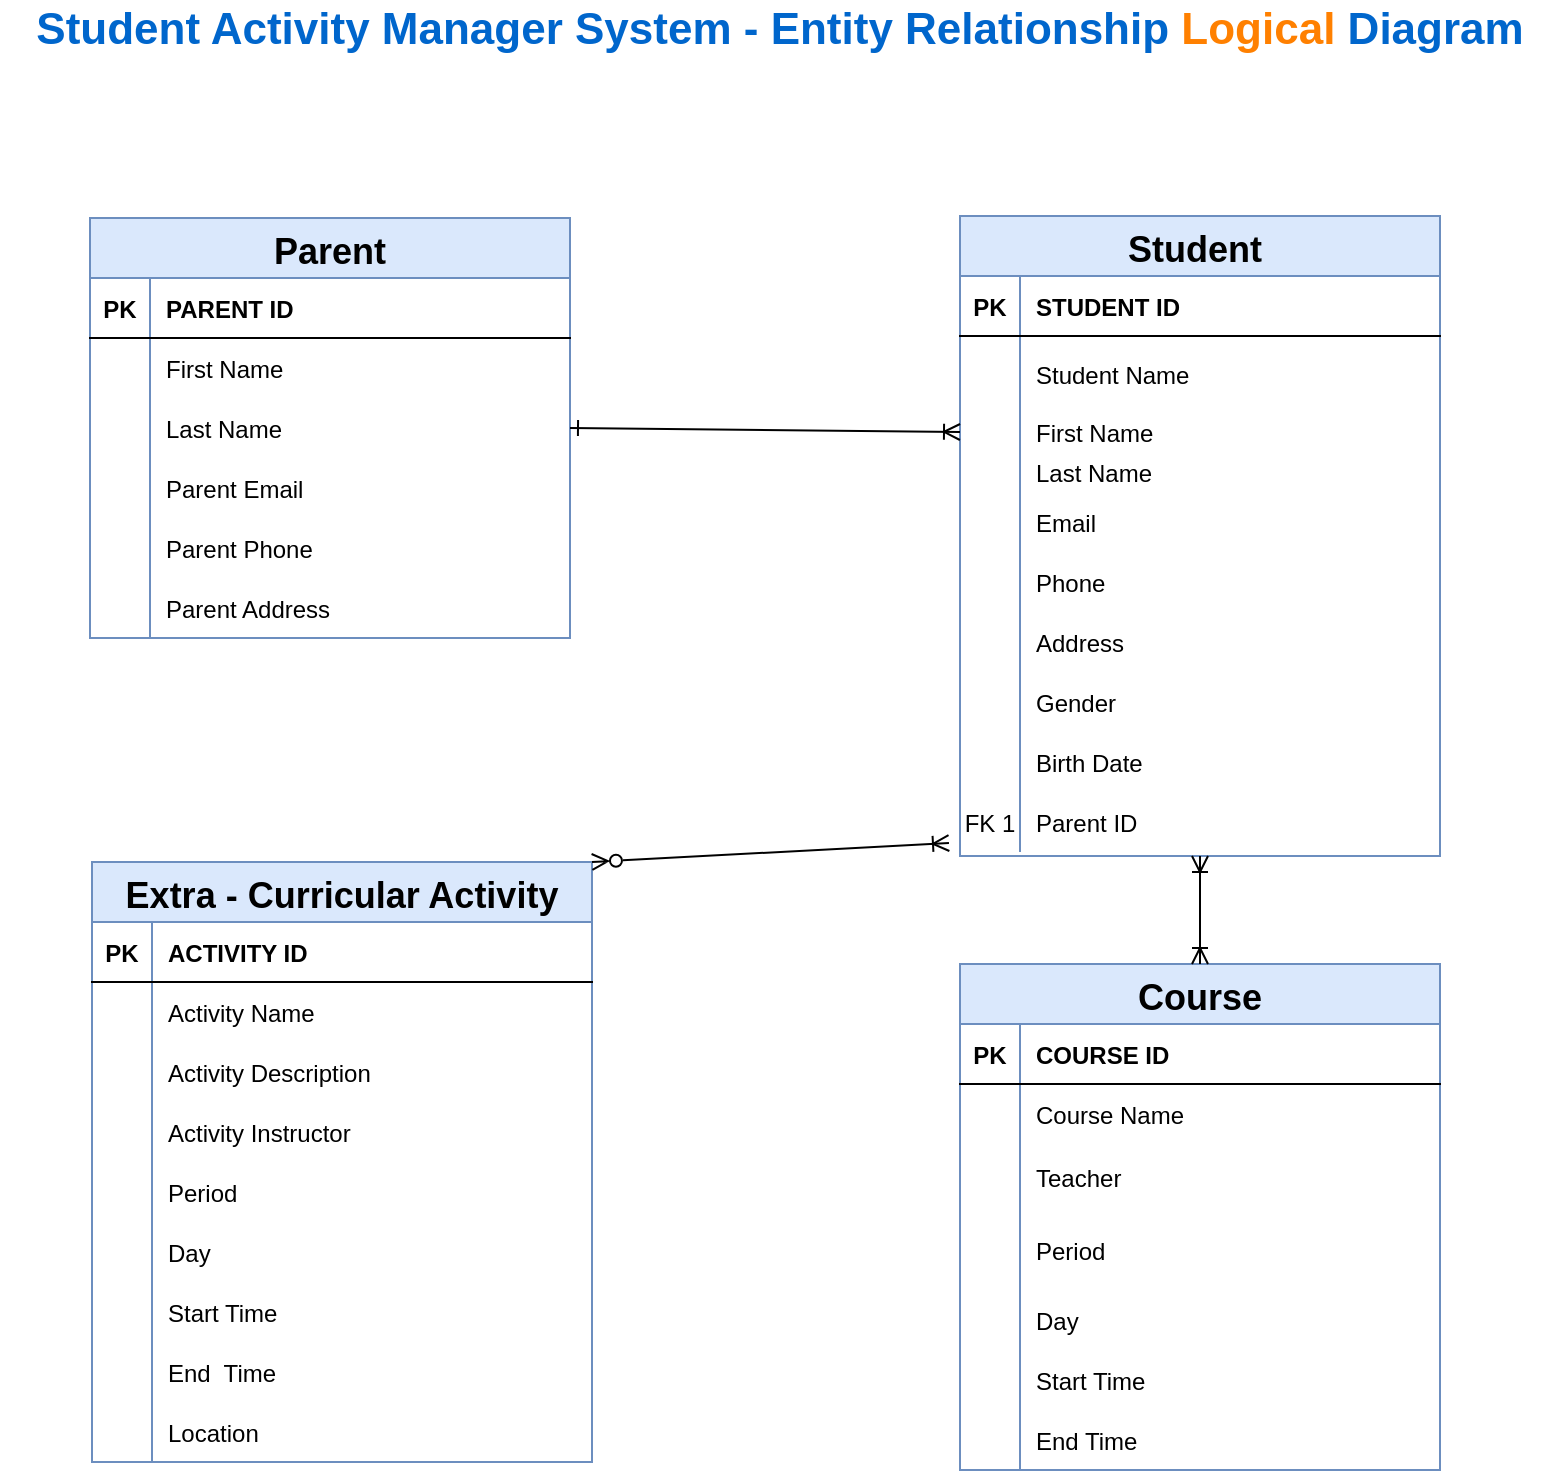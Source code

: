 <mxfile version="20.8.16" type="device"><diagram name="Page-1" id="TdHIJ_7tvS4a8JSq--WI"><mxGraphModel dx="941" dy="1804" grid="1" gridSize="10" guides="1" tooltips="1" connect="1" arrows="1" fold="1" page="1" pageScale="1" pageWidth="850" pageHeight="1100" math="0" shadow="0"><root><mxCell id="0"/><mxCell id="1" parent="0"/><mxCell id="5Ndnvmqoy7wYboBLS5ro-22" value="Parent" style="shape=table;startSize=30;container=1;collapsible=1;childLayout=tableLayout;fixedRows=1;rowLines=0;fontStyle=1;align=center;resizeLast=1;labelBackgroundColor=none;fontSize=18;fillColor=#dae8fc;strokeColor=#6c8ebf;" parent="1" vertex="1"><mxGeometry x="85" y="-916" width="240" height="210" as="geometry"><mxRectangle x="85" y="-916" width="80" height="30" as="alternateBounds"/></mxGeometry></mxCell><mxCell id="5Ndnvmqoy7wYboBLS5ro-23" value="" style="shape=partialRectangle;collapsible=0;dropTarget=0;pointerEvents=0;fillColor=none;points=[[0,0.5],[1,0.5]];portConstraint=eastwest;top=0;left=0;right=0;bottom=1;" parent="5Ndnvmqoy7wYboBLS5ro-22" vertex="1"><mxGeometry y="30" width="240" height="30" as="geometry"/></mxCell><mxCell id="5Ndnvmqoy7wYboBLS5ro-24" value="PK" style="shape=partialRectangle;overflow=hidden;connectable=0;fillColor=none;top=0;left=0;bottom=0;right=0;fontStyle=1;" parent="5Ndnvmqoy7wYboBLS5ro-23" vertex="1"><mxGeometry width="30" height="30" as="geometry"><mxRectangle width="30" height="30" as="alternateBounds"/></mxGeometry></mxCell><mxCell id="5Ndnvmqoy7wYboBLS5ro-25" value="PARENT ID" style="shape=partialRectangle;overflow=hidden;connectable=0;fillColor=none;top=0;left=0;bottom=0;right=0;align=left;spacingLeft=6;fontStyle=1;" parent="5Ndnvmqoy7wYboBLS5ro-23" vertex="1"><mxGeometry x="30" width="210" height="30" as="geometry"><mxRectangle width="210" height="30" as="alternateBounds"/></mxGeometry></mxCell><mxCell id="5Ndnvmqoy7wYboBLS5ro-26" value="" style="shape=partialRectangle;collapsible=0;dropTarget=0;pointerEvents=0;fillColor=none;points=[[0,0.5],[1,0.5]];portConstraint=eastwest;top=0;left=0;right=0;bottom=0;" parent="5Ndnvmqoy7wYboBLS5ro-22" vertex="1"><mxGeometry y="60" width="240" height="30" as="geometry"/></mxCell><mxCell id="5Ndnvmqoy7wYboBLS5ro-27" value="" style="shape=partialRectangle;overflow=hidden;connectable=0;fillColor=none;top=0;left=0;bottom=0;right=0;" parent="5Ndnvmqoy7wYboBLS5ro-26" vertex="1"><mxGeometry width="30" height="30" as="geometry"><mxRectangle width="30" height="30" as="alternateBounds"/></mxGeometry></mxCell><mxCell id="5Ndnvmqoy7wYboBLS5ro-28" value="First Name" style="shape=partialRectangle;overflow=hidden;connectable=0;fillColor=none;top=0;left=0;bottom=0;right=0;align=left;spacingLeft=6;" parent="5Ndnvmqoy7wYboBLS5ro-26" vertex="1"><mxGeometry x="30" width="210" height="30" as="geometry"><mxRectangle width="210" height="30" as="alternateBounds"/></mxGeometry></mxCell><mxCell id="5Ndnvmqoy7wYboBLS5ro-29" value="" style="shape=partialRectangle;collapsible=0;dropTarget=0;pointerEvents=0;fillColor=none;points=[[0,0.5],[1,0.5]];portConstraint=eastwest;top=0;left=0;right=0;bottom=0;" parent="5Ndnvmqoy7wYboBLS5ro-22" vertex="1"><mxGeometry y="90" width="240" height="30" as="geometry"/></mxCell><mxCell id="5Ndnvmqoy7wYboBLS5ro-30" value="" style="shape=partialRectangle;overflow=hidden;connectable=0;fillColor=none;top=0;left=0;bottom=0;right=0;" parent="5Ndnvmqoy7wYboBLS5ro-29" vertex="1"><mxGeometry width="30" height="30" as="geometry"><mxRectangle width="30" height="30" as="alternateBounds"/></mxGeometry></mxCell><mxCell id="5Ndnvmqoy7wYboBLS5ro-31" value="Last Name" style="shape=partialRectangle;overflow=hidden;connectable=0;fillColor=none;top=0;left=0;bottom=0;right=0;align=left;spacingLeft=6;" parent="5Ndnvmqoy7wYboBLS5ro-29" vertex="1"><mxGeometry x="30" width="210" height="30" as="geometry"><mxRectangle width="210" height="30" as="alternateBounds"/></mxGeometry></mxCell><mxCell id="5Ndnvmqoy7wYboBLS5ro-32" value="" style="shape=partialRectangle;collapsible=0;dropTarget=0;pointerEvents=0;fillColor=none;points=[[0,0.5],[1,0.5]];portConstraint=eastwest;top=0;left=0;right=0;bottom=0;" parent="5Ndnvmqoy7wYboBLS5ro-22" vertex="1"><mxGeometry y="120" width="240" height="30" as="geometry"/></mxCell><mxCell id="5Ndnvmqoy7wYboBLS5ro-33" value="" style="shape=partialRectangle;overflow=hidden;connectable=0;fillColor=none;top=0;left=0;bottom=0;right=0;" parent="5Ndnvmqoy7wYboBLS5ro-32" vertex="1"><mxGeometry width="30" height="30" as="geometry"><mxRectangle width="30" height="30" as="alternateBounds"/></mxGeometry></mxCell><mxCell id="5Ndnvmqoy7wYboBLS5ro-34" value="Parent Email" style="shape=partialRectangle;overflow=hidden;connectable=0;fillColor=none;top=0;left=0;bottom=0;right=0;align=left;spacingLeft=6;" parent="5Ndnvmqoy7wYboBLS5ro-32" vertex="1"><mxGeometry x="30" width="210" height="30" as="geometry"><mxRectangle width="210" height="30" as="alternateBounds"/></mxGeometry></mxCell><mxCell id="5Ndnvmqoy7wYboBLS5ro-35" value="" style="shape=partialRectangle;collapsible=0;dropTarget=0;pointerEvents=0;fillColor=none;points=[[0,0.5],[1,0.5]];portConstraint=eastwest;top=0;left=0;right=0;bottom=0;" parent="5Ndnvmqoy7wYboBLS5ro-22" vertex="1"><mxGeometry y="150" width="240" height="30" as="geometry"/></mxCell><mxCell id="5Ndnvmqoy7wYboBLS5ro-36" value="" style="shape=partialRectangle;overflow=hidden;connectable=0;fillColor=none;top=0;left=0;bottom=0;right=0;" parent="5Ndnvmqoy7wYboBLS5ro-35" vertex="1"><mxGeometry width="30" height="30" as="geometry"><mxRectangle width="30" height="30" as="alternateBounds"/></mxGeometry></mxCell><mxCell id="5Ndnvmqoy7wYboBLS5ro-37" value="Parent Phone" style="shape=partialRectangle;overflow=hidden;connectable=0;fillColor=none;top=0;left=0;bottom=0;right=0;align=left;spacingLeft=6;" parent="5Ndnvmqoy7wYboBLS5ro-35" vertex="1"><mxGeometry x="30" width="210" height="30" as="geometry"><mxRectangle width="210" height="30" as="alternateBounds"/></mxGeometry></mxCell><mxCell id="5Ndnvmqoy7wYboBLS5ro-38" value="" style="shape=partialRectangle;collapsible=0;dropTarget=0;pointerEvents=0;fillColor=none;points=[[0,0.5],[1,0.5]];portConstraint=eastwest;top=0;left=0;right=0;bottom=0;" parent="5Ndnvmqoy7wYboBLS5ro-22" vertex="1"><mxGeometry y="180" width="240" height="30" as="geometry"/></mxCell><mxCell id="5Ndnvmqoy7wYboBLS5ro-39" value="" style="shape=partialRectangle;overflow=hidden;connectable=0;fillColor=none;top=0;left=0;bottom=0;right=0;" parent="5Ndnvmqoy7wYboBLS5ro-38" vertex="1"><mxGeometry width="30" height="30" as="geometry"><mxRectangle width="30" height="30" as="alternateBounds"/></mxGeometry></mxCell><mxCell id="5Ndnvmqoy7wYboBLS5ro-40" value="Parent Address" style="shape=partialRectangle;overflow=hidden;connectable=0;fillColor=none;top=0;left=0;bottom=0;right=0;align=left;spacingLeft=6;" parent="5Ndnvmqoy7wYboBLS5ro-38" vertex="1"><mxGeometry x="30" width="210" height="30" as="geometry"><mxRectangle width="210" height="30" as="alternateBounds"/></mxGeometry></mxCell><mxCell id="5Ndnvmqoy7wYboBLS5ro-41" value="Student " style="shape=table;startSize=30;container=1;collapsible=1;childLayout=tableLayout;fixedRows=1;rowLines=0;fontStyle=1;align=center;resizeLast=1;fillColor=#dae8fc;strokeColor=#6c8ebf;fontSize=18;" parent="1" vertex="1"><mxGeometry x="520" y="-917" width="240" height="320" as="geometry"/></mxCell><mxCell id="5Ndnvmqoy7wYboBLS5ro-42" value="" style="shape=partialRectangle;collapsible=0;dropTarget=0;pointerEvents=0;fillColor=none;points=[[0,0.5],[1,0.5]];portConstraint=eastwest;top=0;left=0;right=0;bottom=1;" parent="5Ndnvmqoy7wYboBLS5ro-41" vertex="1"><mxGeometry y="30" width="240" height="30" as="geometry"/></mxCell><mxCell id="5Ndnvmqoy7wYboBLS5ro-43" value="PK" style="shape=partialRectangle;overflow=hidden;connectable=0;fillColor=none;top=0;left=0;bottom=0;right=0;fontStyle=1;" parent="5Ndnvmqoy7wYboBLS5ro-42" vertex="1"><mxGeometry width="30" height="30" as="geometry"><mxRectangle width="30" height="30" as="alternateBounds"/></mxGeometry></mxCell><mxCell id="5Ndnvmqoy7wYboBLS5ro-44" value="STUDENT ID" style="shape=partialRectangle;overflow=hidden;connectable=0;fillColor=none;top=0;left=0;bottom=0;right=0;align=left;spacingLeft=6;fontStyle=1;" parent="5Ndnvmqoy7wYboBLS5ro-42" vertex="1"><mxGeometry x="30" width="210" height="30" as="geometry"><mxRectangle width="210" height="30" as="alternateBounds"/></mxGeometry></mxCell><mxCell id="5Ndnvmqoy7wYboBLS5ro-45" value="" style="shape=partialRectangle;collapsible=0;dropTarget=0;pointerEvents=0;fillColor=none;points=[[0,0.5],[1,0.5]];portConstraint=eastwest;top=0;left=0;right=0;bottom=0;" parent="5Ndnvmqoy7wYboBLS5ro-41" vertex="1"><mxGeometry y="60" width="240" height="38" as="geometry"/></mxCell><mxCell id="5Ndnvmqoy7wYboBLS5ro-46" value="" style="shape=partialRectangle;overflow=hidden;connectable=0;fillColor=none;top=0;left=0;bottom=0;right=0;" parent="5Ndnvmqoy7wYboBLS5ro-45" vertex="1"><mxGeometry width="30" height="38" as="geometry"><mxRectangle width="30" height="38" as="alternateBounds"/></mxGeometry></mxCell><mxCell id="5Ndnvmqoy7wYboBLS5ro-47" value="Student Name" style="shape=partialRectangle;overflow=hidden;connectable=0;fillColor=none;top=0;left=0;bottom=0;right=0;align=left;spacingLeft=6;" parent="5Ndnvmqoy7wYboBLS5ro-45" vertex="1"><mxGeometry x="30" width="210" height="38" as="geometry"><mxRectangle width="210" height="38" as="alternateBounds"/></mxGeometry></mxCell><mxCell id="5Ndnvmqoy7wYboBLS5ro-48" value="" style="shape=partialRectangle;collapsible=0;dropTarget=0;pointerEvents=0;fillColor=none;points=[[0,0.5],[1,0.5]];portConstraint=eastwest;top=0;left=0;right=0;bottom=0;" parent="5Ndnvmqoy7wYboBLS5ro-41" vertex="1"><mxGeometry y="98" width="240" height="20" as="geometry"/></mxCell><mxCell id="5Ndnvmqoy7wYboBLS5ro-49" value="" style="shape=partialRectangle;overflow=hidden;connectable=0;fillColor=none;top=0;left=0;bottom=0;right=0;" parent="5Ndnvmqoy7wYboBLS5ro-48" vertex="1"><mxGeometry width="30" height="20" as="geometry"><mxRectangle width="30" height="20" as="alternateBounds"/></mxGeometry></mxCell><mxCell id="5Ndnvmqoy7wYboBLS5ro-50" value="First Name" style="shape=partialRectangle;overflow=hidden;connectable=0;fillColor=none;top=0;left=0;bottom=0;right=0;align=left;spacingLeft=6;" parent="5Ndnvmqoy7wYboBLS5ro-48" vertex="1"><mxGeometry x="30" width="210" height="20" as="geometry"><mxRectangle width="210" height="20" as="alternateBounds"/></mxGeometry></mxCell><mxCell id="5Ndnvmqoy7wYboBLS5ro-51" value="" style="shape=partialRectangle;collapsible=0;dropTarget=0;pointerEvents=0;fillColor=none;points=[[0,0.5],[1,0.5]];portConstraint=eastwest;top=0;left=0;right=0;bottom=0;" parent="5Ndnvmqoy7wYboBLS5ro-41" vertex="1"><mxGeometry y="118" width="240" height="20" as="geometry"/></mxCell><mxCell id="5Ndnvmqoy7wYboBLS5ro-52" value="" style="shape=partialRectangle;overflow=hidden;connectable=0;fillColor=none;top=0;left=0;bottom=0;right=0;" parent="5Ndnvmqoy7wYboBLS5ro-51" vertex="1"><mxGeometry width="30" height="20" as="geometry"><mxRectangle width="30" height="20" as="alternateBounds"/></mxGeometry></mxCell><mxCell id="5Ndnvmqoy7wYboBLS5ro-53" value="Last Name" style="shape=partialRectangle;overflow=hidden;connectable=0;fillColor=none;top=0;left=0;bottom=0;right=0;align=left;spacingLeft=6;" parent="5Ndnvmqoy7wYboBLS5ro-51" vertex="1"><mxGeometry x="30" width="210" height="20" as="geometry"><mxRectangle width="210" height="20" as="alternateBounds"/></mxGeometry></mxCell><mxCell id="5Ndnvmqoy7wYboBLS5ro-54" value="" style="shape=partialRectangle;collapsible=0;dropTarget=0;pointerEvents=0;fillColor=none;points=[[0,0.5],[1,0.5]];portConstraint=eastwest;top=0;left=0;right=0;bottom=0;" parent="5Ndnvmqoy7wYboBLS5ro-41" vertex="1"><mxGeometry y="138" width="240" height="30" as="geometry"/></mxCell><mxCell id="5Ndnvmqoy7wYboBLS5ro-55" value="" style="shape=partialRectangle;overflow=hidden;connectable=0;fillColor=none;top=0;left=0;bottom=0;right=0;" parent="5Ndnvmqoy7wYboBLS5ro-54" vertex="1"><mxGeometry width="30" height="30" as="geometry"><mxRectangle width="30" height="30" as="alternateBounds"/></mxGeometry></mxCell><mxCell id="5Ndnvmqoy7wYboBLS5ro-56" value="Email" style="shape=partialRectangle;overflow=hidden;connectable=0;fillColor=none;top=0;left=0;bottom=0;right=0;align=left;spacingLeft=6;" parent="5Ndnvmqoy7wYboBLS5ro-54" vertex="1"><mxGeometry x="30" width="210" height="30" as="geometry"><mxRectangle width="210" height="30" as="alternateBounds"/></mxGeometry></mxCell><mxCell id="5Ndnvmqoy7wYboBLS5ro-57" value="" style="shape=partialRectangle;collapsible=0;dropTarget=0;pointerEvents=0;fillColor=none;points=[[0,0.5],[1,0.5]];portConstraint=eastwest;top=0;left=0;right=0;bottom=0;" parent="5Ndnvmqoy7wYboBLS5ro-41" vertex="1"><mxGeometry y="168" width="240" height="30" as="geometry"/></mxCell><mxCell id="5Ndnvmqoy7wYboBLS5ro-58" value="" style="shape=partialRectangle;overflow=hidden;connectable=0;fillColor=none;top=0;left=0;bottom=0;right=0;" parent="5Ndnvmqoy7wYboBLS5ro-57" vertex="1"><mxGeometry width="30" height="30" as="geometry"><mxRectangle width="30" height="30" as="alternateBounds"/></mxGeometry></mxCell><mxCell id="5Ndnvmqoy7wYboBLS5ro-59" value="Phone" style="shape=partialRectangle;overflow=hidden;connectable=0;fillColor=none;top=0;left=0;bottom=0;right=0;align=left;spacingLeft=6;" parent="5Ndnvmqoy7wYboBLS5ro-57" vertex="1"><mxGeometry x="30" width="210" height="30" as="geometry"><mxRectangle width="210" height="30" as="alternateBounds"/></mxGeometry></mxCell><mxCell id="5Ndnvmqoy7wYboBLS5ro-60" value="" style="shape=partialRectangle;collapsible=0;dropTarget=0;pointerEvents=0;fillColor=none;points=[[0,0.5],[1,0.5]];portConstraint=eastwest;top=0;left=0;right=0;bottom=0;" parent="5Ndnvmqoy7wYboBLS5ro-41" vertex="1"><mxGeometry y="198" width="240" height="30" as="geometry"/></mxCell><mxCell id="5Ndnvmqoy7wYboBLS5ro-61" value="" style="shape=partialRectangle;overflow=hidden;connectable=0;fillColor=none;top=0;left=0;bottom=0;right=0;" parent="5Ndnvmqoy7wYboBLS5ro-60" vertex="1"><mxGeometry width="30" height="30" as="geometry"><mxRectangle width="30" height="30" as="alternateBounds"/></mxGeometry></mxCell><mxCell id="5Ndnvmqoy7wYboBLS5ro-62" value="Address" style="shape=partialRectangle;overflow=hidden;connectable=0;fillColor=none;top=0;left=0;bottom=0;right=0;align=left;spacingLeft=6;" parent="5Ndnvmqoy7wYboBLS5ro-60" vertex="1"><mxGeometry x="30" width="210" height="30" as="geometry"><mxRectangle width="210" height="30" as="alternateBounds"/></mxGeometry></mxCell><mxCell id="5Ndnvmqoy7wYboBLS5ro-63" value="" style="shape=partialRectangle;collapsible=0;dropTarget=0;pointerEvents=0;fillColor=none;points=[[0,0.5],[1,0.5]];portConstraint=eastwest;top=0;left=0;right=0;bottom=0;" parent="5Ndnvmqoy7wYboBLS5ro-41" vertex="1"><mxGeometry y="228" width="240" height="30" as="geometry"/></mxCell><mxCell id="5Ndnvmqoy7wYboBLS5ro-64" value="" style="shape=partialRectangle;overflow=hidden;connectable=0;fillColor=none;top=0;left=0;bottom=0;right=0;" parent="5Ndnvmqoy7wYboBLS5ro-63" vertex="1"><mxGeometry width="30" height="30" as="geometry"><mxRectangle width="30" height="30" as="alternateBounds"/></mxGeometry></mxCell><mxCell id="5Ndnvmqoy7wYboBLS5ro-65" value="Gender" style="shape=partialRectangle;overflow=hidden;connectable=0;fillColor=none;top=0;left=0;bottom=0;right=0;align=left;spacingLeft=6;" parent="5Ndnvmqoy7wYboBLS5ro-63" vertex="1"><mxGeometry x="30" width="210" height="30" as="geometry"><mxRectangle width="210" height="30" as="alternateBounds"/></mxGeometry></mxCell><mxCell id="5Ndnvmqoy7wYboBLS5ro-66" value="" style="shape=partialRectangle;collapsible=0;dropTarget=0;pointerEvents=0;fillColor=none;points=[[0,0.5],[1,0.5]];portConstraint=eastwest;top=0;left=0;right=0;bottom=0;" parent="5Ndnvmqoy7wYboBLS5ro-41" vertex="1"><mxGeometry y="258" width="240" height="30" as="geometry"/></mxCell><mxCell id="5Ndnvmqoy7wYboBLS5ro-67" value="" style="shape=partialRectangle;overflow=hidden;connectable=0;fillColor=none;top=0;left=0;bottom=0;right=0;" parent="5Ndnvmqoy7wYboBLS5ro-66" vertex="1"><mxGeometry width="30" height="30" as="geometry"><mxRectangle width="30" height="30" as="alternateBounds"/></mxGeometry></mxCell><mxCell id="5Ndnvmqoy7wYboBLS5ro-68" value="Birth Date" style="shape=partialRectangle;overflow=hidden;connectable=0;fillColor=none;top=0;left=0;bottom=0;right=0;align=left;spacingLeft=6;" parent="5Ndnvmqoy7wYboBLS5ro-66" vertex="1"><mxGeometry x="30" width="210" height="30" as="geometry"><mxRectangle width="210" height="30" as="alternateBounds"/></mxGeometry></mxCell><mxCell id="5Ndnvmqoy7wYboBLS5ro-69" value="" style="shape=partialRectangle;collapsible=0;dropTarget=0;pointerEvents=0;fillColor=none;points=[[0,0.5],[1,0.5]];portConstraint=eastwest;top=0;left=0;right=0;bottom=0;" parent="5Ndnvmqoy7wYboBLS5ro-41" vertex="1"><mxGeometry y="288" width="240" height="30" as="geometry"/></mxCell><mxCell id="5Ndnvmqoy7wYboBLS5ro-70" value="FK 1" style="shape=partialRectangle;overflow=hidden;connectable=0;fillColor=none;top=0;left=0;bottom=0;right=0;" parent="5Ndnvmqoy7wYboBLS5ro-69" vertex="1"><mxGeometry width="30" height="30" as="geometry"><mxRectangle width="30" height="30" as="alternateBounds"/></mxGeometry></mxCell><mxCell id="5Ndnvmqoy7wYboBLS5ro-71" value="Parent ID" style="shape=partialRectangle;overflow=hidden;connectable=0;fillColor=none;top=0;left=0;bottom=0;right=0;align=left;spacingLeft=6;" parent="5Ndnvmqoy7wYboBLS5ro-69" vertex="1"><mxGeometry x="30" width="210" height="30" as="geometry"><mxRectangle width="210" height="30" as="alternateBounds"/></mxGeometry></mxCell><mxCell id="5Ndnvmqoy7wYboBLS5ro-72" value="" style="endArrow=ERoneToMany;html=1;rounded=0;startArrow=ERone;startFill=0;endFill=0;exitX=1;exitY=0.5;exitDx=0;exitDy=0;entryX=0;entryY=0.5;entryDx=0;entryDy=0;" parent="1" source="5Ndnvmqoy7wYboBLS5ro-29" target="5Ndnvmqoy7wYboBLS5ro-48" edge="1"><mxGeometry width="50" height="50" relative="1" as="geometry"><mxPoint x="280" y="-897" as="sourcePoint"/><mxPoint x="520" y="-787" as="targetPoint"/><Array as="points"/></mxGeometry></mxCell><mxCell id="5Ndnvmqoy7wYboBLS5ro-73" value="Extra - Curricular Activity" style="shape=table;startSize=30;container=1;collapsible=1;childLayout=tableLayout;fixedRows=1;rowLines=0;fontStyle=1;align=center;resizeLast=1;fillColor=#dae8fc;strokeColor=#6c8ebf;fontSize=18;" parent="1" vertex="1"><mxGeometry x="86" y="-594" width="250" height="300" as="geometry"/></mxCell><mxCell id="5Ndnvmqoy7wYboBLS5ro-74" value="" style="shape=partialRectangle;collapsible=0;dropTarget=0;pointerEvents=0;fillColor=none;points=[[0,0.5],[1,0.5]];portConstraint=eastwest;top=0;left=0;right=0;bottom=1;" parent="5Ndnvmqoy7wYboBLS5ro-73" vertex="1"><mxGeometry y="30" width="250" height="30" as="geometry"/></mxCell><mxCell id="5Ndnvmqoy7wYboBLS5ro-75" value="PK" style="shape=partialRectangle;overflow=hidden;connectable=0;fillColor=none;top=0;left=0;bottom=0;right=0;fontStyle=1;" parent="5Ndnvmqoy7wYboBLS5ro-74" vertex="1"><mxGeometry width="30" height="30" as="geometry"><mxRectangle width="30" height="30" as="alternateBounds"/></mxGeometry></mxCell><mxCell id="5Ndnvmqoy7wYboBLS5ro-76" value="ACTIVITY ID" style="shape=partialRectangle;overflow=hidden;connectable=0;fillColor=none;top=0;left=0;bottom=0;right=0;align=left;spacingLeft=6;fontStyle=1;" parent="5Ndnvmqoy7wYboBLS5ro-74" vertex="1"><mxGeometry x="30" width="220" height="30" as="geometry"><mxRectangle width="220" height="30" as="alternateBounds"/></mxGeometry></mxCell><mxCell id="5Ndnvmqoy7wYboBLS5ro-77" value="" style="shape=partialRectangle;collapsible=0;dropTarget=0;pointerEvents=0;fillColor=none;points=[[0,0.5],[1,0.5]];portConstraint=eastwest;top=0;left=0;right=0;bottom=0;" parent="5Ndnvmqoy7wYboBLS5ro-73" vertex="1"><mxGeometry y="60" width="250" height="30" as="geometry"/></mxCell><mxCell id="5Ndnvmqoy7wYboBLS5ro-78" value="" style="shape=partialRectangle;overflow=hidden;connectable=0;fillColor=none;top=0;left=0;bottom=0;right=0;" parent="5Ndnvmqoy7wYboBLS5ro-77" vertex="1"><mxGeometry width="30" height="30" as="geometry"><mxRectangle width="30" height="30" as="alternateBounds"/></mxGeometry></mxCell><mxCell id="5Ndnvmqoy7wYboBLS5ro-79" value="Activity Name" style="shape=partialRectangle;overflow=hidden;connectable=0;fillColor=none;top=0;left=0;bottom=0;right=0;align=left;spacingLeft=6;" parent="5Ndnvmqoy7wYboBLS5ro-77" vertex="1"><mxGeometry x="30" width="220" height="30" as="geometry"><mxRectangle width="220" height="30" as="alternateBounds"/></mxGeometry></mxCell><mxCell id="5Ndnvmqoy7wYboBLS5ro-80" value="" style="shape=partialRectangle;collapsible=0;dropTarget=0;pointerEvents=0;fillColor=none;points=[[0,0.5],[1,0.5]];portConstraint=eastwest;top=0;left=0;right=0;bottom=0;" parent="5Ndnvmqoy7wYboBLS5ro-73" vertex="1"><mxGeometry y="90" width="250" height="30" as="geometry"/></mxCell><mxCell id="5Ndnvmqoy7wYboBLS5ro-81" value="" style="shape=partialRectangle;overflow=hidden;connectable=0;fillColor=none;top=0;left=0;bottom=0;right=0;" parent="5Ndnvmqoy7wYboBLS5ro-80" vertex="1"><mxGeometry width="30" height="30" as="geometry"><mxRectangle width="30" height="30" as="alternateBounds"/></mxGeometry></mxCell><mxCell id="5Ndnvmqoy7wYboBLS5ro-82" value="Activity Description" style="shape=partialRectangle;overflow=hidden;connectable=0;fillColor=none;top=0;left=0;bottom=0;right=0;align=left;spacingLeft=6;" parent="5Ndnvmqoy7wYboBLS5ro-80" vertex="1"><mxGeometry x="30" width="220" height="30" as="geometry"><mxRectangle width="220" height="30" as="alternateBounds"/></mxGeometry></mxCell><mxCell id="5Ndnvmqoy7wYboBLS5ro-83" value="" style="shape=partialRectangle;collapsible=0;dropTarget=0;pointerEvents=0;fillColor=none;points=[[0,0.5],[1,0.5]];portConstraint=eastwest;top=0;left=0;right=0;bottom=0;" parent="5Ndnvmqoy7wYboBLS5ro-73" vertex="1"><mxGeometry y="120" width="250" height="30" as="geometry"/></mxCell><mxCell id="5Ndnvmqoy7wYboBLS5ro-84" value="" style="shape=partialRectangle;overflow=hidden;connectable=0;fillColor=none;top=0;left=0;bottom=0;right=0;" parent="5Ndnvmqoy7wYboBLS5ro-83" vertex="1"><mxGeometry width="30" height="30" as="geometry"><mxRectangle width="30" height="30" as="alternateBounds"/></mxGeometry></mxCell><mxCell id="5Ndnvmqoy7wYboBLS5ro-85" value="Activity Instructor" style="shape=partialRectangle;overflow=hidden;connectable=0;fillColor=none;top=0;left=0;bottom=0;right=0;align=left;spacingLeft=6;" parent="5Ndnvmqoy7wYboBLS5ro-83" vertex="1"><mxGeometry x="30" width="220" height="30" as="geometry"><mxRectangle width="220" height="30" as="alternateBounds"/></mxGeometry></mxCell><mxCell id="5Ndnvmqoy7wYboBLS5ro-86" value="" style="shape=partialRectangle;collapsible=0;dropTarget=0;pointerEvents=0;fillColor=none;points=[[0,0.5],[1,0.5]];portConstraint=eastwest;top=0;left=0;right=0;bottom=0;" parent="5Ndnvmqoy7wYboBLS5ro-73" vertex="1"><mxGeometry y="150" width="250" height="30" as="geometry"/></mxCell><mxCell id="5Ndnvmqoy7wYboBLS5ro-87" value="" style="shape=partialRectangle;overflow=hidden;connectable=0;fillColor=none;top=0;left=0;bottom=0;right=0;" parent="5Ndnvmqoy7wYboBLS5ro-86" vertex="1"><mxGeometry width="30" height="30" as="geometry"><mxRectangle width="30" height="30" as="alternateBounds"/></mxGeometry></mxCell><mxCell id="5Ndnvmqoy7wYboBLS5ro-88" value="Period" style="shape=partialRectangle;overflow=hidden;connectable=0;fillColor=none;top=0;left=0;bottom=0;right=0;align=left;spacingLeft=6;" parent="5Ndnvmqoy7wYboBLS5ro-86" vertex="1"><mxGeometry x="30" width="220" height="30" as="geometry"><mxRectangle width="220" height="30" as="alternateBounds"/></mxGeometry></mxCell><mxCell id="5Ndnvmqoy7wYboBLS5ro-89" value="" style="shape=partialRectangle;collapsible=0;dropTarget=0;pointerEvents=0;fillColor=none;points=[[0,0.5],[1,0.5]];portConstraint=eastwest;top=0;left=0;right=0;bottom=0;" parent="5Ndnvmqoy7wYboBLS5ro-73" vertex="1"><mxGeometry y="180" width="250" height="30" as="geometry"/></mxCell><mxCell id="5Ndnvmqoy7wYboBLS5ro-90" value="" style="shape=partialRectangle;overflow=hidden;connectable=0;fillColor=none;top=0;left=0;bottom=0;right=0;" parent="5Ndnvmqoy7wYboBLS5ro-89" vertex="1"><mxGeometry width="30" height="30" as="geometry"><mxRectangle width="30" height="30" as="alternateBounds"/></mxGeometry></mxCell><mxCell id="5Ndnvmqoy7wYboBLS5ro-91" value="Day" style="shape=partialRectangle;overflow=hidden;connectable=0;fillColor=none;top=0;left=0;bottom=0;right=0;align=left;spacingLeft=6;" parent="5Ndnvmqoy7wYboBLS5ro-89" vertex="1"><mxGeometry x="30" width="220" height="30" as="geometry"><mxRectangle width="220" height="30" as="alternateBounds"/></mxGeometry></mxCell><mxCell id="5Ndnvmqoy7wYboBLS5ro-92" value="" style="shape=partialRectangle;collapsible=0;dropTarget=0;pointerEvents=0;fillColor=none;points=[[0,0.5],[1,0.5]];portConstraint=eastwest;top=0;left=0;right=0;bottom=0;" parent="5Ndnvmqoy7wYboBLS5ro-73" vertex="1"><mxGeometry y="210" width="250" height="30" as="geometry"/></mxCell><mxCell id="5Ndnvmqoy7wYboBLS5ro-93" value="" style="shape=partialRectangle;overflow=hidden;connectable=0;fillColor=none;top=0;left=0;bottom=0;right=0;" parent="5Ndnvmqoy7wYboBLS5ro-92" vertex="1"><mxGeometry width="30" height="30" as="geometry"><mxRectangle width="30" height="30" as="alternateBounds"/></mxGeometry></mxCell><mxCell id="5Ndnvmqoy7wYboBLS5ro-94" value="Start Time" style="shape=partialRectangle;overflow=hidden;connectable=0;fillColor=none;top=0;left=0;bottom=0;right=0;align=left;spacingLeft=6;" parent="5Ndnvmqoy7wYboBLS5ro-92" vertex="1"><mxGeometry x="30" width="220" height="30" as="geometry"><mxRectangle width="220" height="30" as="alternateBounds"/></mxGeometry></mxCell><mxCell id="5Ndnvmqoy7wYboBLS5ro-95" value="" style="shape=partialRectangle;collapsible=0;dropTarget=0;pointerEvents=0;fillColor=none;points=[[0,0.5],[1,0.5]];portConstraint=eastwest;top=0;left=0;right=0;bottom=0;" parent="5Ndnvmqoy7wYboBLS5ro-73" vertex="1"><mxGeometry y="240" width="250" height="30" as="geometry"/></mxCell><mxCell id="5Ndnvmqoy7wYboBLS5ro-96" value="" style="shape=partialRectangle;overflow=hidden;connectable=0;fillColor=none;top=0;left=0;bottom=0;right=0;" parent="5Ndnvmqoy7wYboBLS5ro-95" vertex="1"><mxGeometry width="30" height="30" as="geometry"><mxRectangle width="30" height="30" as="alternateBounds"/></mxGeometry></mxCell><mxCell id="5Ndnvmqoy7wYboBLS5ro-97" value="End  Time" style="shape=partialRectangle;overflow=hidden;connectable=0;fillColor=none;top=0;left=0;bottom=0;right=0;align=left;spacingLeft=6;" parent="5Ndnvmqoy7wYboBLS5ro-95" vertex="1"><mxGeometry x="30" width="220" height="30" as="geometry"><mxRectangle width="220" height="30" as="alternateBounds"/></mxGeometry></mxCell><mxCell id="5Ndnvmqoy7wYboBLS5ro-98" value="" style="shape=partialRectangle;collapsible=0;dropTarget=0;pointerEvents=0;fillColor=none;points=[[0,0.5],[1,0.5]];portConstraint=eastwest;top=0;left=0;right=0;bottom=0;" parent="5Ndnvmqoy7wYboBLS5ro-73" vertex="1"><mxGeometry y="270" width="250" height="30" as="geometry"/></mxCell><mxCell id="5Ndnvmqoy7wYboBLS5ro-99" value="" style="shape=partialRectangle;overflow=hidden;connectable=0;fillColor=none;top=0;left=0;bottom=0;right=0;" parent="5Ndnvmqoy7wYboBLS5ro-98" vertex="1"><mxGeometry width="30" height="30" as="geometry"><mxRectangle width="30" height="30" as="alternateBounds"/></mxGeometry></mxCell><mxCell id="5Ndnvmqoy7wYboBLS5ro-100" value="Location" style="shape=partialRectangle;overflow=hidden;connectable=0;fillColor=none;top=0;left=0;bottom=0;right=0;align=left;spacingLeft=6;" parent="5Ndnvmqoy7wYboBLS5ro-98" vertex="1"><mxGeometry x="30" width="220" height="30" as="geometry"><mxRectangle width="220" height="30" as="alternateBounds"/></mxGeometry></mxCell><mxCell id="5Ndnvmqoy7wYboBLS5ro-101" value="Course" style="shape=table;startSize=30;container=1;collapsible=1;childLayout=tableLayout;fixedRows=1;rowLines=0;fontStyle=1;align=center;resizeLast=1;fontSize=18;fillColor=#dae8fc;strokeColor=#6c8ebf;" parent="1" vertex="1"><mxGeometry x="520" y="-543" width="240" height="253" as="geometry"/></mxCell><mxCell id="5Ndnvmqoy7wYboBLS5ro-102" value="" style="shape=partialRectangle;collapsible=0;dropTarget=0;pointerEvents=0;fillColor=none;points=[[0,0.5],[1,0.5]];portConstraint=eastwest;top=0;left=0;right=0;bottom=1;" parent="5Ndnvmqoy7wYboBLS5ro-101" vertex="1"><mxGeometry y="30" width="240" height="30" as="geometry"/></mxCell><mxCell id="5Ndnvmqoy7wYboBLS5ro-103" value="PK" style="shape=partialRectangle;overflow=hidden;connectable=0;fillColor=none;top=0;left=0;bottom=0;right=0;fontStyle=1;" parent="5Ndnvmqoy7wYboBLS5ro-102" vertex="1"><mxGeometry width="30" height="30" as="geometry"><mxRectangle width="30" height="30" as="alternateBounds"/></mxGeometry></mxCell><mxCell id="5Ndnvmqoy7wYboBLS5ro-104" value="COURSE ID" style="shape=partialRectangle;overflow=hidden;connectable=0;fillColor=none;top=0;left=0;bottom=0;right=0;align=left;spacingLeft=6;fontStyle=1;" parent="5Ndnvmqoy7wYboBLS5ro-102" vertex="1"><mxGeometry x="30" width="210" height="30" as="geometry"><mxRectangle width="210" height="30" as="alternateBounds"/></mxGeometry></mxCell><mxCell id="5Ndnvmqoy7wYboBLS5ro-105" value="" style="shape=partialRectangle;collapsible=0;dropTarget=0;pointerEvents=0;fillColor=none;points=[[0,0.5],[1,0.5]];portConstraint=eastwest;top=0;left=0;right=0;bottom=0;" parent="5Ndnvmqoy7wYboBLS5ro-101" vertex="1"><mxGeometry y="60" width="240" height="30" as="geometry"/></mxCell><mxCell id="5Ndnvmqoy7wYboBLS5ro-106" value="" style="shape=partialRectangle;overflow=hidden;connectable=0;fillColor=none;top=0;left=0;bottom=0;right=0;" parent="5Ndnvmqoy7wYboBLS5ro-105" vertex="1"><mxGeometry width="30" height="30" as="geometry"><mxRectangle width="30" height="30" as="alternateBounds"/></mxGeometry></mxCell><mxCell id="5Ndnvmqoy7wYboBLS5ro-107" value="Course Name" style="shape=partialRectangle;overflow=hidden;connectable=0;fillColor=none;top=0;left=0;bottom=0;right=0;align=left;spacingLeft=6;" parent="5Ndnvmqoy7wYboBLS5ro-105" vertex="1"><mxGeometry x="30" width="210" height="30" as="geometry"><mxRectangle width="210" height="30" as="alternateBounds"/></mxGeometry></mxCell><mxCell id="5Ndnvmqoy7wYboBLS5ro-108" value="" style="shape=partialRectangle;collapsible=0;dropTarget=0;pointerEvents=0;fillColor=none;points=[[0,0.5],[1,0.5]];portConstraint=eastwest;top=0;left=0;right=0;bottom=0;" parent="5Ndnvmqoy7wYboBLS5ro-101" vertex="1"><mxGeometry y="90" width="240" height="33" as="geometry"/></mxCell><mxCell id="5Ndnvmqoy7wYboBLS5ro-109" value="" style="shape=partialRectangle;overflow=hidden;connectable=0;fillColor=none;top=0;left=0;bottom=0;right=0;" parent="5Ndnvmqoy7wYboBLS5ro-108" vertex="1"><mxGeometry width="30" height="33" as="geometry"><mxRectangle width="30" height="33" as="alternateBounds"/></mxGeometry></mxCell><mxCell id="5Ndnvmqoy7wYboBLS5ro-110" value="Teacher" style="shape=partialRectangle;overflow=hidden;connectable=0;fillColor=none;top=0;left=0;bottom=0;right=0;align=left;spacingLeft=6;" parent="5Ndnvmqoy7wYboBLS5ro-108" vertex="1"><mxGeometry x="30" width="210" height="33" as="geometry"><mxRectangle width="210" height="33" as="alternateBounds"/></mxGeometry></mxCell><mxCell id="5Ndnvmqoy7wYboBLS5ro-111" value="" style="shape=partialRectangle;collapsible=0;dropTarget=0;pointerEvents=0;fillColor=none;points=[[0,0.5],[1,0.5]];portConstraint=eastwest;top=0;left=0;right=0;bottom=0;" parent="5Ndnvmqoy7wYboBLS5ro-101" vertex="1"><mxGeometry y="123" width="240" height="40" as="geometry"/></mxCell><mxCell id="5Ndnvmqoy7wYboBLS5ro-112" value="" style="shape=partialRectangle;overflow=hidden;connectable=0;fillColor=none;top=0;left=0;bottom=0;right=0;" parent="5Ndnvmqoy7wYboBLS5ro-111" vertex="1"><mxGeometry width="30" height="40" as="geometry"><mxRectangle width="30" height="40" as="alternateBounds"/></mxGeometry></mxCell><mxCell id="5Ndnvmqoy7wYboBLS5ro-113" value="Period" style="shape=partialRectangle;overflow=hidden;connectable=0;fillColor=none;top=0;left=0;bottom=0;right=0;align=left;spacingLeft=6;" parent="5Ndnvmqoy7wYboBLS5ro-111" vertex="1"><mxGeometry x="30" width="210" height="40" as="geometry"><mxRectangle width="210" height="40" as="alternateBounds"/></mxGeometry></mxCell><mxCell id="5Ndnvmqoy7wYboBLS5ro-114" value="" style="shape=partialRectangle;collapsible=0;dropTarget=0;pointerEvents=0;fillColor=none;points=[[0,0.5],[1,0.5]];portConstraint=eastwest;top=0;left=0;right=0;bottom=0;" parent="5Ndnvmqoy7wYboBLS5ro-101" vertex="1"><mxGeometry y="163" width="240" height="30" as="geometry"/></mxCell><mxCell id="5Ndnvmqoy7wYboBLS5ro-115" value="" style="shape=partialRectangle;overflow=hidden;connectable=0;fillColor=none;top=0;left=0;bottom=0;right=0;" parent="5Ndnvmqoy7wYboBLS5ro-114" vertex="1"><mxGeometry width="30" height="30" as="geometry"><mxRectangle width="30" height="30" as="alternateBounds"/></mxGeometry></mxCell><mxCell id="5Ndnvmqoy7wYboBLS5ro-116" value="Day" style="shape=partialRectangle;overflow=hidden;connectable=0;fillColor=none;top=0;left=0;bottom=0;right=0;align=left;spacingLeft=6;" parent="5Ndnvmqoy7wYboBLS5ro-114" vertex="1"><mxGeometry x="30" width="210" height="30" as="geometry"><mxRectangle width="210" height="30" as="alternateBounds"/></mxGeometry></mxCell><mxCell id="5Ndnvmqoy7wYboBLS5ro-117" value="" style="shape=partialRectangle;collapsible=0;dropTarget=0;pointerEvents=0;fillColor=none;points=[[0,0.5],[1,0.5]];portConstraint=eastwest;top=0;left=0;right=0;bottom=0;" parent="5Ndnvmqoy7wYboBLS5ro-101" vertex="1"><mxGeometry y="193" width="240" height="30" as="geometry"/></mxCell><mxCell id="5Ndnvmqoy7wYboBLS5ro-118" value="" style="shape=partialRectangle;overflow=hidden;connectable=0;fillColor=none;top=0;left=0;bottom=0;right=0;" parent="5Ndnvmqoy7wYboBLS5ro-117" vertex="1"><mxGeometry width="30" height="30" as="geometry"><mxRectangle width="30" height="30" as="alternateBounds"/></mxGeometry></mxCell><mxCell id="5Ndnvmqoy7wYboBLS5ro-119" value="Start Time" style="shape=partialRectangle;overflow=hidden;connectable=0;fillColor=none;top=0;left=0;bottom=0;right=0;align=left;spacingLeft=6;" parent="5Ndnvmqoy7wYboBLS5ro-117" vertex="1"><mxGeometry x="30" width="210" height="30" as="geometry"><mxRectangle width="210" height="30" as="alternateBounds"/></mxGeometry></mxCell><mxCell id="5Ndnvmqoy7wYboBLS5ro-120" value="" style="shape=partialRectangle;collapsible=0;dropTarget=0;pointerEvents=0;fillColor=none;points=[[0,0.5],[1,0.5]];portConstraint=eastwest;top=0;left=0;right=0;bottom=0;" parent="5Ndnvmqoy7wYboBLS5ro-101" vertex="1"><mxGeometry y="223" width="240" height="30" as="geometry"/></mxCell><mxCell id="5Ndnvmqoy7wYboBLS5ro-121" value="" style="shape=partialRectangle;overflow=hidden;connectable=0;fillColor=none;top=0;left=0;bottom=0;right=0;" parent="5Ndnvmqoy7wYboBLS5ro-120" vertex="1"><mxGeometry width="30" height="30" as="geometry"><mxRectangle width="30" height="30" as="alternateBounds"/></mxGeometry></mxCell><mxCell id="5Ndnvmqoy7wYboBLS5ro-122" value="End Time" style="shape=partialRectangle;overflow=hidden;connectable=0;fillColor=none;top=0;left=0;bottom=0;right=0;align=left;spacingLeft=6;" parent="5Ndnvmqoy7wYboBLS5ro-120" vertex="1"><mxGeometry x="30" width="210" height="30" as="geometry"><mxRectangle width="210" height="30" as="alternateBounds"/></mxGeometry></mxCell><mxCell id="5Ndnvmqoy7wYboBLS5ro-126" value="" style="endArrow=ERoneToMany;html=1;rounded=0;exitX=1;exitY=0;exitDx=0;exitDy=0;startArrow=ERzeroToMany;startFill=0;endFill=0;entryX=-0.023;entryY=0.85;entryDx=0;entryDy=0;entryPerimeter=0;" parent="1" edge="1" target="5Ndnvmqoy7wYboBLS5ro-69" source="5Ndnvmqoy7wYboBLS5ro-73"><mxGeometry width="50" height="50" relative="1" as="geometry"><mxPoint x="344" y="-574" as="sourcePoint"/><mxPoint x="515.12" y="-636.32" as="targetPoint"/><Array as="points"/></mxGeometry></mxCell><mxCell id="5Ndnvmqoy7wYboBLS5ro-127" value="" style="endArrow=ERoneToMany;html=1;rounded=0;startArrow=ERoneToMany;startFill=0;endFill=0;exitX=0.5;exitY=0;exitDx=0;exitDy=0;" parent="1" source="5Ndnvmqoy7wYboBLS5ro-101" edge="1"><mxGeometry width="50" height="50" relative="1" as="geometry"><mxPoint x="640" y="-417" as="sourcePoint"/><mxPoint x="640" y="-597" as="targetPoint"/><Array as="points"/></mxGeometry></mxCell><mxCell id="WUc6tL5UQfuIPtNLvWUN-1" value="Student Activity Manager System - Entity Relationship &lt;font color=&quot;#ff8000&quot;&gt;Logical&lt;/font&gt; Diagram" style="text;html=1;strokeColor=none;fillColor=none;align=center;verticalAlign=middle;whiteSpace=wrap;rounded=0;fontSize=22;fontColor=#0066CC;fontStyle=1;labelBackgroundColor=none;labelBorderColor=none;" parent="1" vertex="1"><mxGeometry x="40" y="-1025" width="780" height="30" as="geometry"/></mxCell></root></mxGraphModel></diagram></mxfile>
